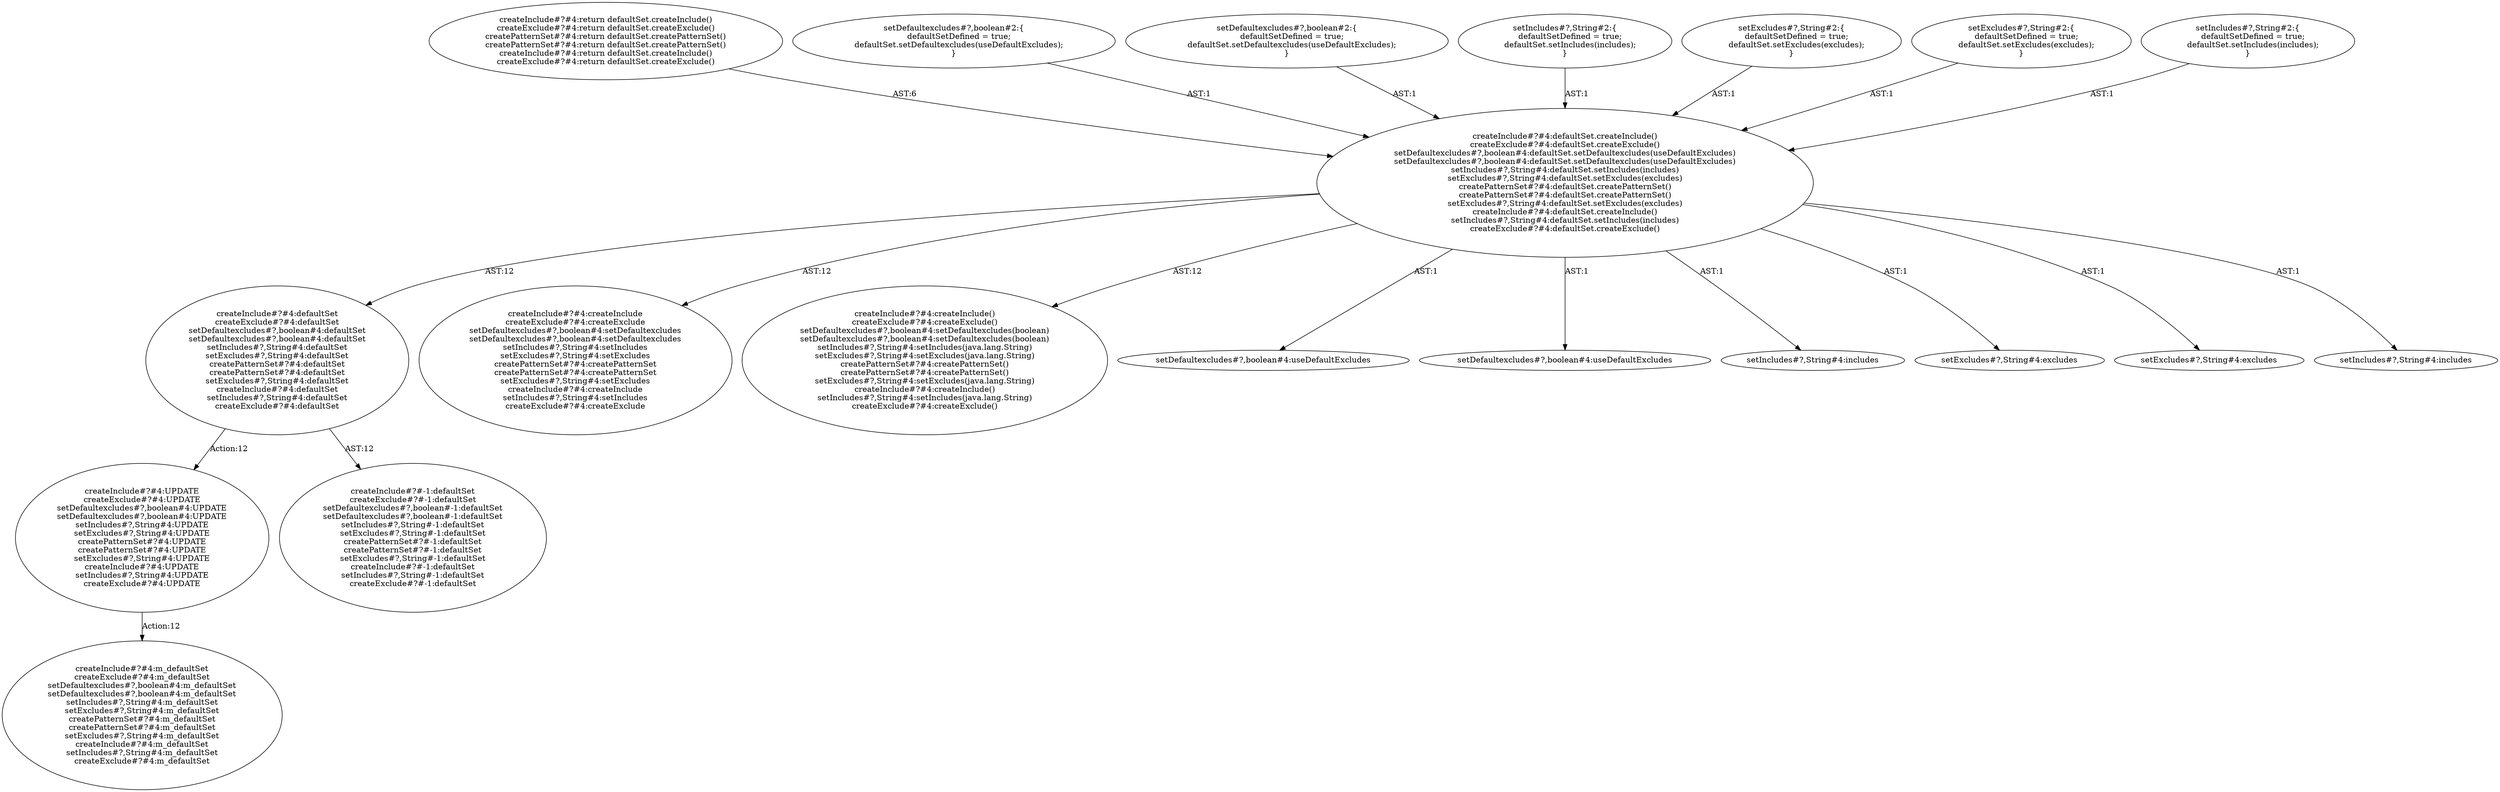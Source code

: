 digraph "Pattern" {
0 [label="createInclude#?#4:UPDATE
createExclude#?#4:UPDATE
setDefaultexcludes#?,boolean#4:UPDATE
setDefaultexcludes#?,boolean#4:UPDATE
setIncludes#?,String#4:UPDATE
setExcludes#?,String#4:UPDATE
createPatternSet#?#4:UPDATE
createPatternSet#?#4:UPDATE
setExcludes#?,String#4:UPDATE
createInclude#?#4:UPDATE
setIncludes#?,String#4:UPDATE
createExclude#?#4:UPDATE" shape=ellipse]
1 [label="createInclude#?#4:defaultSet
createExclude#?#4:defaultSet
setDefaultexcludes#?,boolean#4:defaultSet
setDefaultexcludes#?,boolean#4:defaultSet
setIncludes#?,String#4:defaultSet
setExcludes#?,String#4:defaultSet
createPatternSet#?#4:defaultSet
createPatternSet#?#4:defaultSet
setExcludes#?,String#4:defaultSet
createInclude#?#4:defaultSet
setIncludes#?,String#4:defaultSet
createExclude#?#4:defaultSet" shape=ellipse]
2 [label="createInclude#?#4:defaultSet.createInclude()
createExclude#?#4:defaultSet.createExclude()
setDefaultexcludes#?,boolean#4:defaultSet.setDefaultexcludes(useDefaultExcludes)
setDefaultexcludes#?,boolean#4:defaultSet.setDefaultexcludes(useDefaultExcludes)
setIncludes#?,String#4:defaultSet.setIncludes(includes)
setExcludes#?,String#4:defaultSet.setExcludes(excludes)
createPatternSet#?#4:defaultSet.createPatternSet()
createPatternSet#?#4:defaultSet.createPatternSet()
setExcludes#?,String#4:defaultSet.setExcludes(excludes)
createInclude#?#4:defaultSet.createInclude()
setIncludes#?,String#4:defaultSet.setIncludes(includes)
createExclude#?#4:defaultSet.createExclude()" shape=ellipse]
3 [label="createInclude#?#4:return defaultSet.createInclude()
createExclude#?#4:return defaultSet.createExclude()
createPatternSet#?#4:return defaultSet.createPatternSet()
createPatternSet#?#4:return defaultSet.createPatternSet()
createInclude#?#4:return defaultSet.createInclude()
createExclude#?#4:return defaultSet.createExclude()" shape=ellipse]
4 [label="createInclude#?#4:createInclude
createExclude#?#4:createExclude
setDefaultexcludes#?,boolean#4:setDefaultexcludes
setDefaultexcludes#?,boolean#4:setDefaultexcludes
setIncludes#?,String#4:setIncludes
setExcludes#?,String#4:setExcludes
createPatternSet#?#4:createPatternSet
createPatternSet#?#4:createPatternSet
setExcludes#?,String#4:setExcludes
createInclude#?#4:createInclude
setIncludes#?,String#4:setIncludes
createExclude#?#4:createExclude" shape=ellipse]
5 [label="createInclude#?#4:createInclude()
createExclude#?#4:createExclude()
setDefaultexcludes#?,boolean#4:setDefaultexcludes(boolean)
setDefaultexcludes#?,boolean#4:setDefaultexcludes(boolean)
setIncludes#?,String#4:setIncludes(java.lang.String)
setExcludes#?,String#4:setExcludes(java.lang.String)
createPatternSet#?#4:createPatternSet()
createPatternSet#?#4:createPatternSet()
setExcludes#?,String#4:setExcludes(java.lang.String)
createInclude#?#4:createInclude()
setIncludes#?,String#4:setIncludes(java.lang.String)
createExclude#?#4:createExclude()" shape=ellipse]
6 [label="createInclude#?#-1:defaultSet
createExclude#?#-1:defaultSet
setDefaultexcludes#?,boolean#-1:defaultSet
setDefaultexcludes#?,boolean#-1:defaultSet
setIncludes#?,String#-1:defaultSet
setExcludes#?,String#-1:defaultSet
createPatternSet#?#-1:defaultSet
createPatternSet#?#-1:defaultSet
setExcludes#?,String#-1:defaultSet
createInclude#?#-1:defaultSet
setIncludes#?,String#-1:defaultSet
createExclude#?#-1:defaultSet" shape=ellipse]
7 [label="createInclude#?#4:m_defaultSet
createExclude#?#4:m_defaultSet
setDefaultexcludes#?,boolean#4:m_defaultSet
setDefaultexcludes#?,boolean#4:m_defaultSet
setIncludes#?,String#4:m_defaultSet
setExcludes#?,String#4:m_defaultSet
createPatternSet#?#4:m_defaultSet
createPatternSet#?#4:m_defaultSet
setExcludes#?,String#4:m_defaultSet
createInclude#?#4:m_defaultSet
setIncludes#?,String#4:m_defaultSet
createExclude#?#4:m_defaultSet" shape=ellipse]
8 [label="setDefaultexcludes#?,boolean#2:\{
    defaultSetDefined = true;
    defaultSet.setDefaultexcludes(useDefaultExcludes);
\}" shape=ellipse]
9 [label="setDefaultexcludes#?,boolean#4:useDefaultExcludes" shape=ellipse]
10 [label="setDefaultexcludes#?,boolean#4:useDefaultExcludes" shape=ellipse]
11 [label="setDefaultexcludes#?,boolean#2:\{
    defaultSetDefined = true;
    defaultSet.setDefaultexcludes(useDefaultExcludes);
\}" shape=ellipse]
12 [label="setIncludes#?,String#4:includes" shape=ellipse]
13 [label="setIncludes#?,String#2:\{
    defaultSetDefined = true;
    defaultSet.setIncludes(includes);
\}" shape=ellipse]
14 [label="setExcludes#?,String#2:\{
    defaultSetDefined = true;
    defaultSet.setExcludes(excludes);
\}" shape=ellipse]
15 [label="setExcludes#?,String#4:excludes" shape=ellipse]
16 [label="setExcludes#?,String#4:excludes" shape=ellipse]
17 [label="setExcludes#?,String#2:\{
    defaultSetDefined = true;
    defaultSet.setExcludes(excludes);
\}" shape=ellipse]
18 [label="setIncludes#?,String#2:\{
    defaultSetDefined = true;
    defaultSet.setIncludes(includes);
\}" shape=ellipse]
19 [label="setIncludes#?,String#4:includes" shape=ellipse]
0 -> 7 [label="Action:12"];
1 -> 0 [label="Action:12"];
1 -> 6 [label="AST:12"];
2 -> 1 [label="AST:12"];
2 -> 4 [label="AST:12"];
2 -> 5 [label="AST:12"];
2 -> 9 [label="AST:1"];
2 -> 10 [label="AST:1"];
2 -> 12 [label="AST:1"];
2 -> 15 [label="AST:1"];
2 -> 16 [label="AST:1"];
2 -> 19 [label="AST:1"];
3 -> 2 [label="AST:6"];
8 -> 2 [label="AST:1"];
11 -> 2 [label="AST:1"];
13 -> 2 [label="AST:1"];
14 -> 2 [label="AST:1"];
17 -> 2 [label="AST:1"];
18 -> 2 [label="AST:1"];
}